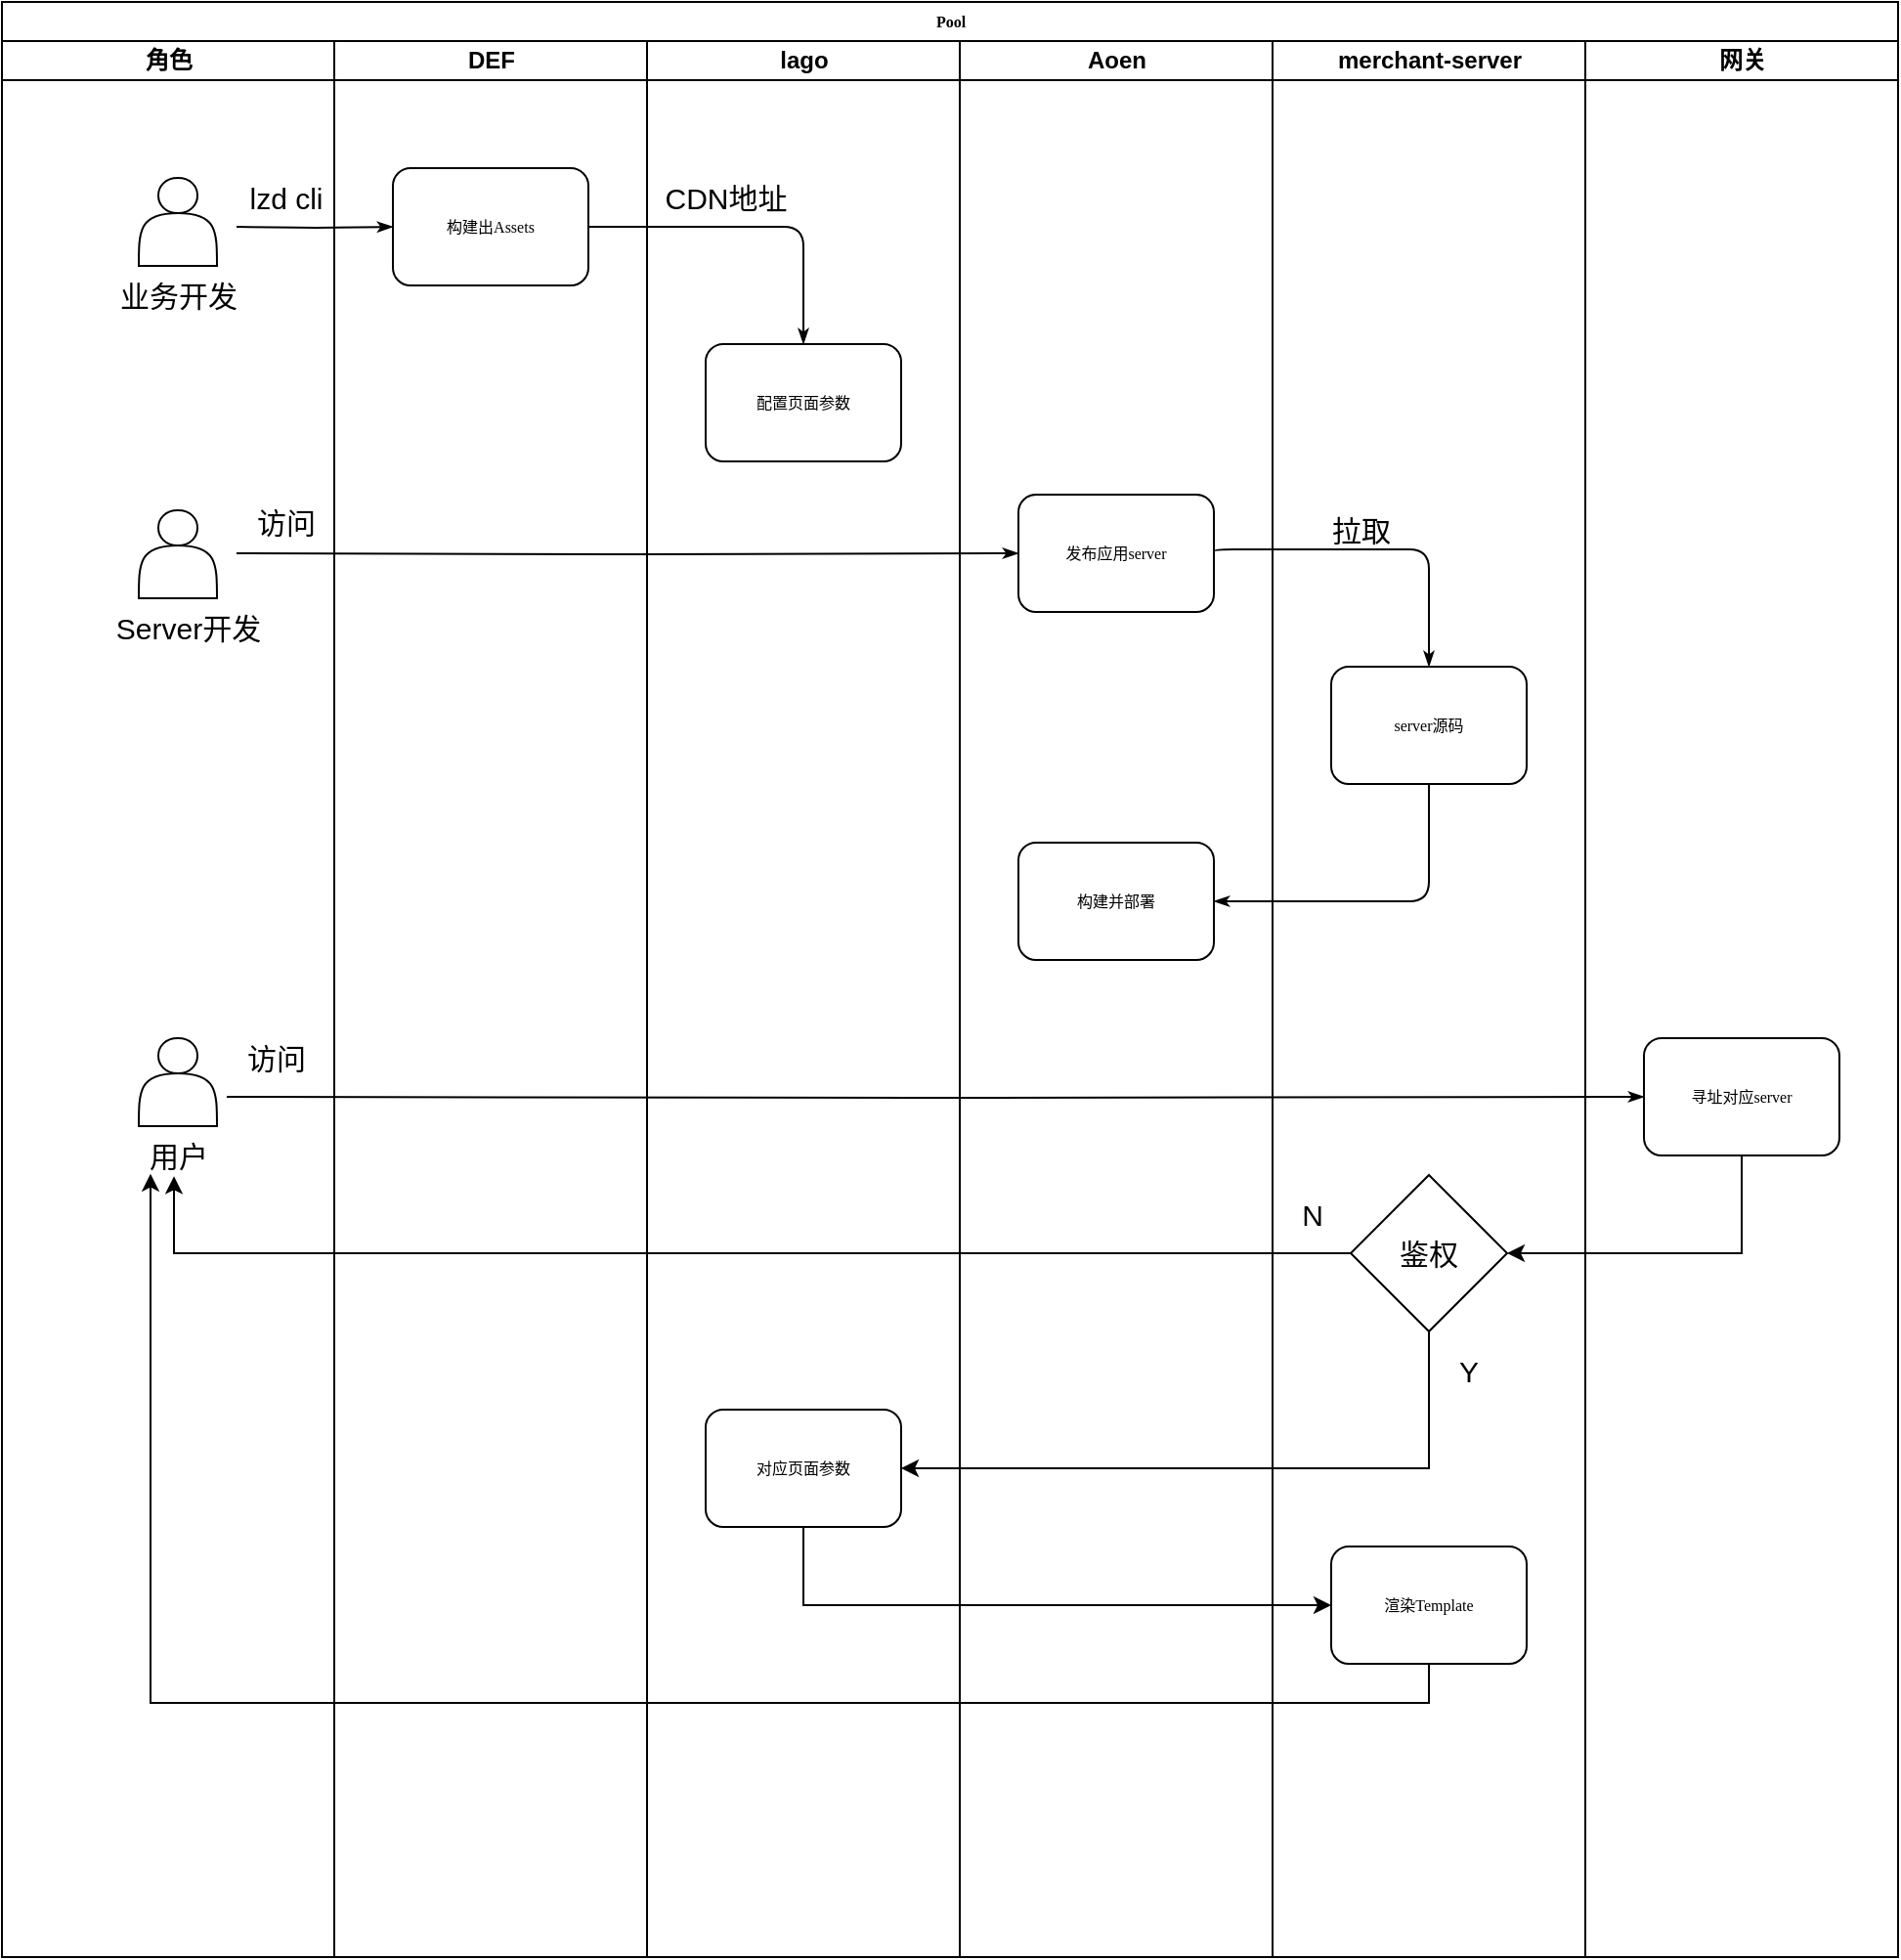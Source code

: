 <mxfile version="19.0.0" type="github">
  <diagram name="Page-1" id="74e2e168-ea6b-b213-b513-2b3c1d86103e">
    <mxGraphModel dx="1500" dy="888" grid="1" gridSize="10" guides="1" tooltips="1" connect="1" arrows="1" fold="1" page="1" pageScale="1" pageWidth="1100" pageHeight="850" background="none" math="0" shadow="0">
      <root>
        <mxCell id="0" />
        <mxCell id="1" parent="0" />
        <mxCell id="77e6c97f196da883-1" value="Pool" style="swimlane;html=1;childLayout=stackLayout;startSize=20;rounded=0;shadow=0;labelBackgroundColor=none;strokeWidth=1;fontFamily=Verdana;fontSize=8;align=center;" parent="1" vertex="1">
          <mxGeometry x="70" y="40" width="970" height="1000" as="geometry" />
        </mxCell>
        <mxCell id="77e6c97f196da883-2" value="角色" style="swimlane;html=1;startSize=20;" parent="77e6c97f196da883-1" vertex="1">
          <mxGeometry y="20" width="170" height="980" as="geometry" />
        </mxCell>
        <mxCell id="F7WHgDyeO5TbgSyk0ZRC-1" value="" style="shape=actor;whiteSpace=wrap;html=1;" vertex="1" parent="77e6c97f196da883-2">
          <mxGeometry x="70" y="70" width="40" height="45" as="geometry" />
        </mxCell>
        <mxCell id="F7WHgDyeO5TbgSyk0ZRC-2" value="lzd cli" style="text;html=1;align=center;verticalAlign=middle;resizable=0;points=[];autosize=1;strokeColor=none;fillColor=none;fontSize=15;" vertex="1" parent="77e6c97f196da883-2">
          <mxGeometry x="120" y="70" width="50" height="20" as="geometry" />
        </mxCell>
        <mxCell id="F7WHgDyeO5TbgSyk0ZRC-4" value="业务开发" style="text;html=1;align=center;verticalAlign=middle;resizable=0;points=[];autosize=1;strokeColor=none;fillColor=none;fontSize=15;" vertex="1" parent="77e6c97f196da883-2">
          <mxGeometry x="50" y="120" width="80" height="20" as="geometry" />
        </mxCell>
        <mxCell id="F7WHgDyeO5TbgSyk0ZRC-5" value="" style="shape=actor;whiteSpace=wrap;html=1;" vertex="1" parent="77e6c97f196da883-2">
          <mxGeometry x="70" y="240" width="40" height="45" as="geometry" />
        </mxCell>
        <mxCell id="F7WHgDyeO5TbgSyk0ZRC-6" value="Server开发" style="text;html=1;align=center;verticalAlign=middle;resizable=0;points=[];autosize=1;strokeColor=none;fillColor=none;fontSize=15;" vertex="1" parent="77e6c97f196da883-2">
          <mxGeometry x="50" y="290" width="90" height="20" as="geometry" />
        </mxCell>
        <mxCell id="F7WHgDyeO5TbgSyk0ZRC-9" style="edgeStyle=orthogonalEdgeStyle;rounded=1;html=1;labelBackgroundColor=none;startArrow=none;startFill=0;startSize=5;endArrow=classicThin;endFill=1;endSize=5;jettySize=auto;orthogonalLoop=1;strokeWidth=1;fontFamily=Verdana;fontSize=8;entryX=0;entryY=0.5;entryDx=0;entryDy=0;" edge="1" parent="77e6c97f196da883-2" target="F7WHgDyeO5TbgSyk0ZRC-8">
          <mxGeometry relative="1" as="geometry">
            <mxPoint x="120" y="262" as="sourcePoint" />
            <mxPoint x="200" y="262" as="targetPoint" />
          </mxGeometry>
        </mxCell>
        <mxCell id="F7WHgDyeO5TbgSyk0ZRC-19" value="" style="shape=actor;whiteSpace=wrap;html=1;" vertex="1" parent="77e6c97f196da883-2">
          <mxGeometry x="70" y="510" width="40" height="45" as="geometry" />
        </mxCell>
        <mxCell id="F7WHgDyeO5TbgSyk0ZRC-20" value="用户" style="text;html=1;align=center;verticalAlign=middle;resizable=0;points=[];autosize=1;strokeColor=none;fillColor=none;fontSize=15;" vertex="1" parent="77e6c97f196da883-2">
          <mxGeometry x="65" y="560" width="50" height="20" as="geometry" />
        </mxCell>
        <mxCell id="F7WHgDyeO5TbgSyk0ZRC-23" value="访问" style="text;html=1;align=center;verticalAlign=middle;resizable=0;points=[];autosize=1;strokeColor=none;fillColor=none;fontSize=15;" vertex="1" parent="77e6c97f196da883-2">
          <mxGeometry x="115" y="510" width="50" height="20" as="geometry" />
        </mxCell>
        <mxCell id="F7WHgDyeO5TbgSyk0ZRC-24" value="访问" style="text;html=1;align=center;verticalAlign=middle;resizable=0;points=[];autosize=1;strokeColor=none;fillColor=none;fontSize=15;" vertex="1" parent="77e6c97f196da883-2">
          <mxGeometry x="120" y="236" width="50" height="20" as="geometry" />
        </mxCell>
        <mxCell id="77e6c97f196da883-26" style="edgeStyle=orthogonalEdgeStyle;rounded=1;html=1;labelBackgroundColor=none;startArrow=none;startFill=0;startSize=5;endArrow=classicThin;endFill=1;endSize=5;jettySize=auto;orthogonalLoop=1;strokeWidth=1;fontFamily=Verdana;fontSize=8" parent="77e6c97f196da883-1" target="77e6c97f196da883-11" edge="1">
          <mxGeometry relative="1" as="geometry">
            <mxPoint x="120" y="115" as="sourcePoint" />
          </mxGeometry>
        </mxCell>
        <mxCell id="77e6c97f196da883-28" style="edgeStyle=orthogonalEdgeStyle;rounded=1;html=1;labelBackgroundColor=none;startArrow=none;startFill=0;startSize=5;endArrow=classicThin;endFill=1;endSize=5;jettySize=auto;orthogonalLoop=1;strokeWidth=1;fontFamily=Verdana;fontSize=8;exitX=1;exitY=0.5;exitDx=0;exitDy=0;" parent="77e6c97f196da883-1" source="77e6c97f196da883-11" target="77e6c97f196da883-12" edge="1">
          <mxGeometry relative="1" as="geometry">
            <mxPoint x="120" y="205" as="sourcePoint" />
            <Array as="points">
              <mxPoint x="410" y="115" />
            </Array>
          </mxGeometry>
        </mxCell>
        <mxCell id="77e6c97f196da883-3" value="DEF" style="swimlane;html=1;startSize=20;" parent="77e6c97f196da883-1" vertex="1">
          <mxGeometry x="170" y="20" width="160" height="980" as="geometry" />
        </mxCell>
        <mxCell id="77e6c97f196da883-11" value="构建出Assets" style="rounded=1;whiteSpace=wrap;html=1;shadow=0;labelBackgroundColor=none;strokeWidth=1;fontFamily=Verdana;fontSize=8;align=center;" parent="77e6c97f196da883-3" vertex="1">
          <mxGeometry x="30" y="65" width="100" height="60" as="geometry" />
        </mxCell>
        <mxCell id="F7WHgDyeO5TbgSyk0ZRC-21" style="edgeStyle=orthogonalEdgeStyle;rounded=1;html=1;labelBackgroundColor=none;startArrow=none;startFill=0;startSize=5;endArrow=classicThin;endFill=1;endSize=5;jettySize=auto;orthogonalLoop=1;strokeWidth=1;fontFamily=Verdana;fontSize=8;entryX=0;entryY=0.5;entryDx=0;entryDy=0;" edge="1" parent="77e6c97f196da883-3" target="F7WHgDyeO5TbgSyk0ZRC-22">
          <mxGeometry relative="1" as="geometry">
            <mxPoint x="-55" y="540" as="sourcePoint" />
            <mxPoint x="345" y="540" as="targetPoint" />
          </mxGeometry>
        </mxCell>
        <mxCell id="77e6c97f196da883-4" value="lago" style="swimlane;html=1;startSize=20;" parent="77e6c97f196da883-1" vertex="1">
          <mxGeometry x="330" y="20" width="160" height="980" as="geometry" />
        </mxCell>
        <mxCell id="77e6c97f196da883-12" value="配置页面参数" style="rounded=1;whiteSpace=wrap;html=1;shadow=0;labelBackgroundColor=none;strokeWidth=1;fontFamily=Verdana;fontSize=8;align=center;" parent="77e6c97f196da883-4" vertex="1">
          <mxGeometry x="30" y="155" width="100" height="60" as="geometry" />
        </mxCell>
        <mxCell id="F7WHgDyeO5TbgSyk0ZRC-3" value="CDN地址" style="text;html=1;align=center;verticalAlign=middle;resizable=0;points=[];autosize=1;strokeColor=none;fillColor=none;fontSize=15;" vertex="1" parent="77e6c97f196da883-4">
          <mxGeometry y="70" width="80" height="20" as="geometry" />
        </mxCell>
        <mxCell id="F7WHgDyeO5TbgSyk0ZRC-35" value="对应页面参数" style="rounded=1;whiteSpace=wrap;html=1;shadow=0;labelBackgroundColor=none;strokeWidth=1;fontFamily=Verdana;fontSize=8;align=center;" vertex="1" parent="77e6c97f196da883-4">
          <mxGeometry x="30" y="700" width="100" height="60" as="geometry" />
        </mxCell>
        <mxCell id="77e6c97f196da883-5" value="Aoen" style="swimlane;html=1;startSize=20;" parent="77e6c97f196da883-1" vertex="1">
          <mxGeometry x="490" y="20" width="160" height="980" as="geometry" />
        </mxCell>
        <mxCell id="F7WHgDyeO5TbgSyk0ZRC-8" value="发布应用server" style="rounded=1;whiteSpace=wrap;html=1;shadow=0;labelBackgroundColor=none;strokeWidth=1;fontFamily=Verdana;fontSize=8;align=center;" vertex="1" parent="77e6c97f196da883-5">
          <mxGeometry x="30" y="232" width="100" height="60" as="geometry" />
        </mxCell>
        <mxCell id="F7WHgDyeO5TbgSyk0ZRC-12" value="构建并部署" style="rounded=1;whiteSpace=wrap;html=1;shadow=0;labelBackgroundColor=none;strokeWidth=1;fontFamily=Verdana;fontSize=8;align=center;" vertex="1" parent="77e6c97f196da883-5">
          <mxGeometry x="30" y="410" width="100" height="60" as="geometry" />
        </mxCell>
        <mxCell id="77e6c97f196da883-6" value="merchant-server" style="swimlane;html=1;startSize=20;" parent="77e6c97f196da883-1" vertex="1">
          <mxGeometry x="650" y="20" width="160" height="980" as="geometry" />
        </mxCell>
        <mxCell id="77e6c97f196da883-18" value="server源码" style="rounded=1;whiteSpace=wrap;html=1;shadow=0;labelBackgroundColor=none;strokeWidth=1;fontFamily=Verdana;fontSize=8;align=center;" parent="77e6c97f196da883-6" vertex="1">
          <mxGeometry x="30" y="320" width="100" height="60" as="geometry" />
        </mxCell>
        <mxCell id="F7WHgDyeO5TbgSyk0ZRC-11" value="拉取" style="text;html=1;align=center;verticalAlign=middle;resizable=0;points=[];autosize=1;strokeColor=none;fillColor=none;fontSize=15;" vertex="1" parent="77e6c97f196da883-6">
          <mxGeometry x="20" y="240" width="50" height="20" as="geometry" />
        </mxCell>
        <mxCell id="F7WHgDyeO5TbgSyk0ZRC-33" style="edgeStyle=orthogonalEdgeStyle;rounded=0;orthogonalLoop=1;jettySize=auto;html=1;entryX=1;entryY=0.5;entryDx=0;entryDy=0;fontSize=15;" edge="1" parent="77e6c97f196da883-6" target="F7WHgDyeO5TbgSyk0ZRC-35">
          <mxGeometry relative="1" as="geometry">
            <mxPoint x="80" y="660" as="sourcePoint" />
            <mxPoint x="80" y="710" as="targetPoint" />
            <Array as="points">
              <mxPoint x="80" y="730" />
            </Array>
          </mxGeometry>
        </mxCell>
        <mxCell id="F7WHgDyeO5TbgSyk0ZRC-37" value="渲染Template" style="rounded=1;whiteSpace=wrap;html=1;shadow=0;labelBackgroundColor=none;strokeWidth=1;fontFamily=Verdana;fontSize=8;align=center;" vertex="1" parent="77e6c97f196da883-6">
          <mxGeometry x="30" y="770" width="100" height="60" as="geometry" />
        </mxCell>
        <mxCell id="F7WHgDyeO5TbgSyk0ZRC-39" value="鉴权" style="rhombus;whiteSpace=wrap;html=1;fontSize=15;" vertex="1" parent="77e6c97f196da883-6">
          <mxGeometry x="40" y="580" width="80" height="80" as="geometry" />
        </mxCell>
        <mxCell id="77e6c97f196da883-7" value="网关" style="swimlane;html=1;startSize=20;" parent="77e6c97f196da883-1" vertex="1">
          <mxGeometry x="810" y="20" width="160" height="980" as="geometry" />
        </mxCell>
        <mxCell id="F7WHgDyeO5TbgSyk0ZRC-22" value="寻址对应server" style="rounded=1;whiteSpace=wrap;html=1;shadow=0;labelBackgroundColor=none;strokeWidth=1;fontFamily=Verdana;fontSize=8;align=center;" vertex="1" parent="77e6c97f196da883-7">
          <mxGeometry x="30" y="510" width="100" height="60" as="geometry" />
        </mxCell>
        <mxCell id="F7WHgDyeO5TbgSyk0ZRC-10" style="edgeStyle=orthogonalEdgeStyle;rounded=1;html=1;labelBackgroundColor=none;startArrow=none;startFill=0;startSize=5;endArrow=classicThin;endFill=1;endSize=5;jettySize=auto;orthogonalLoop=1;strokeWidth=1;fontFamily=Verdana;fontSize=8;exitX=1;exitY=0.5;exitDx=0;exitDy=0;entryX=0.5;entryY=0;entryDx=0;entryDy=0;" edge="1" parent="77e6c97f196da883-1" source="F7WHgDyeO5TbgSyk0ZRC-8" target="77e6c97f196da883-18">
          <mxGeometry relative="1" as="geometry">
            <mxPoint x="310" y="125" as="sourcePoint" />
            <mxPoint x="420" y="185" as="targetPoint" />
            <Array as="points">
              <mxPoint x="620" y="280" />
              <mxPoint x="730" y="280" />
            </Array>
          </mxGeometry>
        </mxCell>
        <mxCell id="F7WHgDyeO5TbgSyk0ZRC-13" style="edgeStyle=orthogonalEdgeStyle;rounded=1;html=1;labelBackgroundColor=none;startArrow=none;startFill=0;startSize=5;endArrow=classicThin;endFill=1;endSize=5;jettySize=auto;orthogonalLoop=1;strokeWidth=1;fontFamily=Verdana;fontSize=8;exitX=0.5;exitY=1;exitDx=0;exitDy=0;entryX=1;entryY=0.5;entryDx=0;entryDy=0;" edge="1" parent="77e6c97f196da883-1" source="77e6c97f196da883-18" target="F7WHgDyeO5TbgSyk0ZRC-12">
          <mxGeometry relative="1" as="geometry">
            <mxPoint x="630" y="292" as="sourcePoint" />
            <mxPoint x="740" y="350" as="targetPoint" />
            <Array as="points">
              <mxPoint x="730" y="460" />
            </Array>
          </mxGeometry>
        </mxCell>
        <mxCell id="F7WHgDyeO5TbgSyk0ZRC-32" style="edgeStyle=orthogonalEdgeStyle;rounded=0;orthogonalLoop=1;jettySize=auto;html=1;exitX=0.5;exitY=1;exitDx=0;exitDy=0;entryX=1;entryY=0.5;entryDx=0;entryDy=0;fontSize=15;" edge="1" parent="77e6c97f196da883-1" source="F7WHgDyeO5TbgSyk0ZRC-22" target="F7WHgDyeO5TbgSyk0ZRC-39">
          <mxGeometry relative="1" as="geometry">
            <mxPoint x="780" y="650" as="targetPoint" />
          </mxGeometry>
        </mxCell>
        <mxCell id="F7WHgDyeO5TbgSyk0ZRC-38" style="edgeStyle=orthogonalEdgeStyle;rounded=0;orthogonalLoop=1;jettySize=auto;html=1;entryX=0;entryY=0.5;entryDx=0;entryDy=0;fontSize=15;exitX=0.5;exitY=1;exitDx=0;exitDy=0;" edge="1" parent="77e6c97f196da883-1" source="F7WHgDyeO5TbgSyk0ZRC-35" target="F7WHgDyeO5TbgSyk0ZRC-37">
          <mxGeometry relative="1" as="geometry" />
        </mxCell>
        <mxCell id="F7WHgDyeO5TbgSyk0ZRC-41" style="edgeStyle=orthogonalEdgeStyle;rounded=0;orthogonalLoop=1;jettySize=auto;html=1;entryX=0.46;entryY=1.033;entryDx=0;entryDy=0;entryPerimeter=0;fontSize=15;" edge="1" parent="77e6c97f196da883-1" source="F7WHgDyeO5TbgSyk0ZRC-39" target="F7WHgDyeO5TbgSyk0ZRC-20">
          <mxGeometry relative="1" as="geometry" />
        </mxCell>
        <mxCell id="F7WHgDyeO5TbgSyk0ZRC-45" style="edgeStyle=orthogonalEdgeStyle;rounded=0;orthogonalLoop=1;jettySize=auto;html=1;fontSize=15;entryX=0.22;entryY=0.967;entryDx=0;entryDy=0;entryPerimeter=0;exitX=0.5;exitY=1;exitDx=0;exitDy=0;" edge="1" parent="77e6c97f196da883-1" source="F7WHgDyeO5TbgSyk0ZRC-37" target="F7WHgDyeO5TbgSyk0ZRC-20">
          <mxGeometry relative="1" as="geometry">
            <mxPoint x="730" y="930" as="targetPoint" />
          </mxGeometry>
        </mxCell>
        <mxCell id="F7WHgDyeO5TbgSyk0ZRC-40" value="Y" style="text;html=1;align=center;verticalAlign=middle;resizable=0;points=[];autosize=1;strokeColor=none;fillColor=none;fontSize=15;" vertex="1" parent="1">
          <mxGeometry x="805" y="730" width="30" height="20" as="geometry" />
        </mxCell>
        <mxCell id="F7WHgDyeO5TbgSyk0ZRC-42" value="N" style="text;html=1;align=center;verticalAlign=middle;resizable=0;points=[];autosize=1;strokeColor=none;fillColor=none;fontSize=15;" vertex="1" parent="1">
          <mxGeometry x="725" y="650" width="30" height="20" as="geometry" />
        </mxCell>
      </root>
    </mxGraphModel>
  </diagram>
</mxfile>
